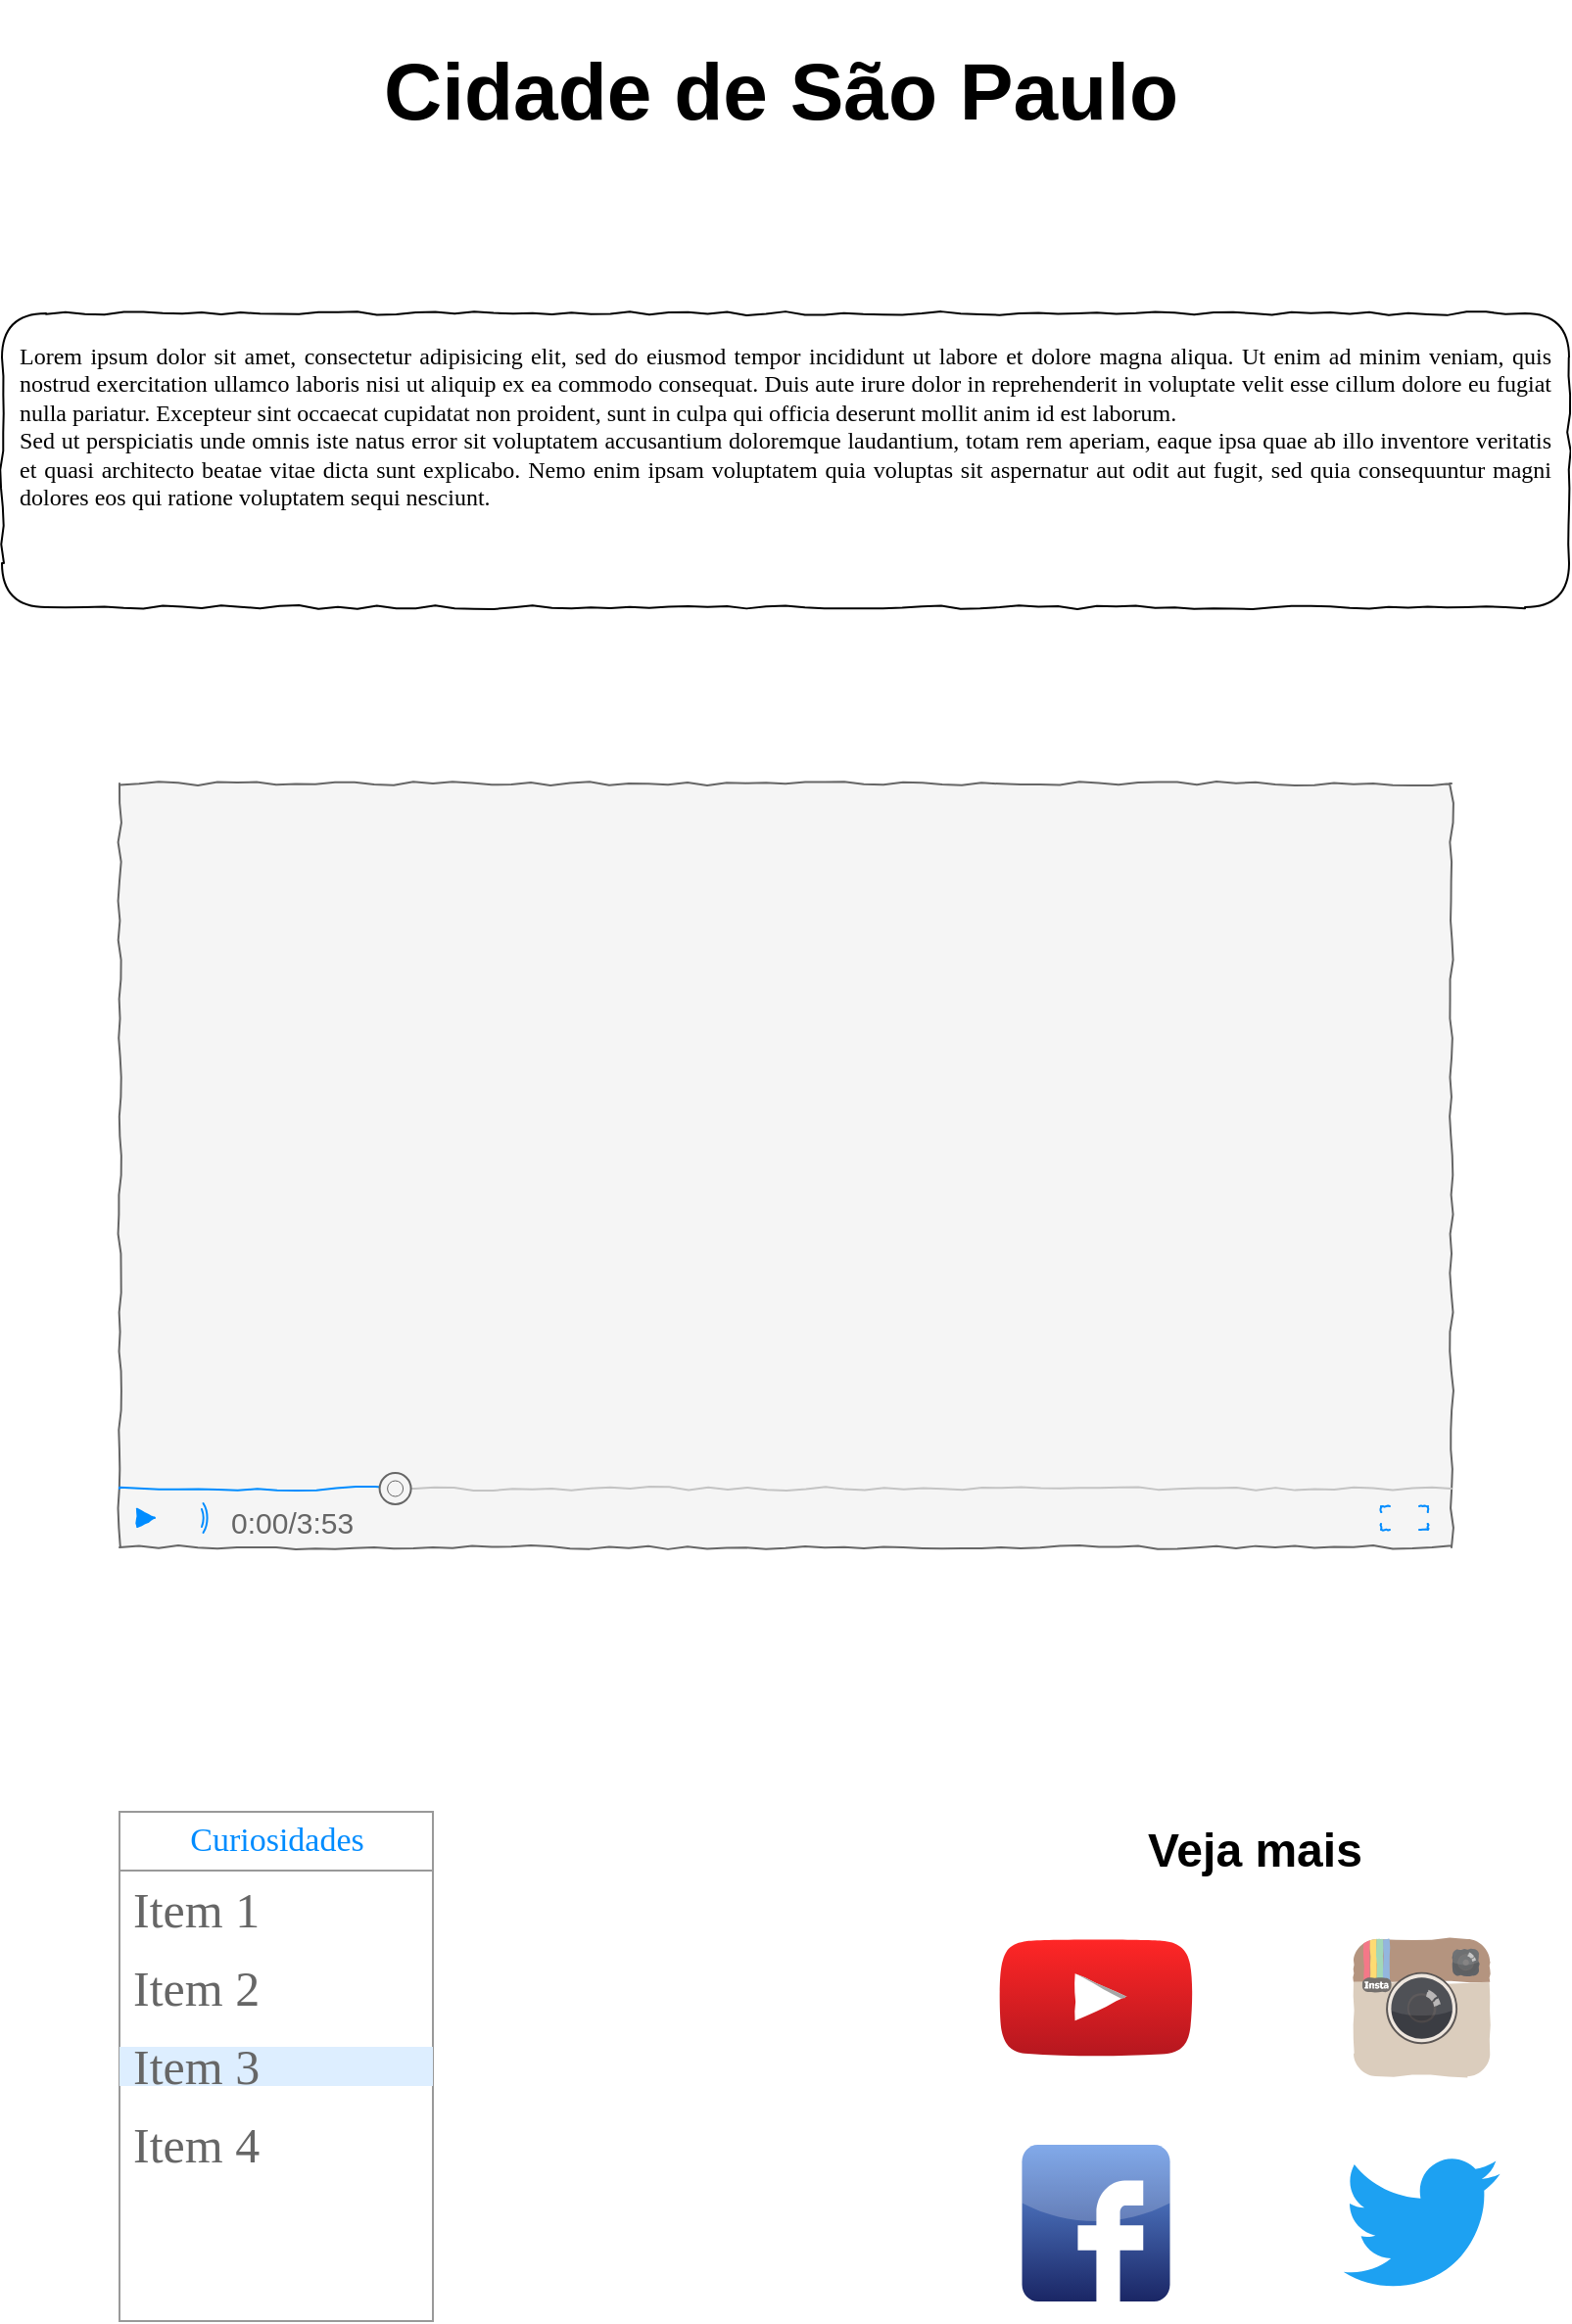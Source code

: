 <mxfile version="15.7.3" type="device"><diagram name="Page-1" id="03018318-947c-dd8e-b7a3-06fadd420f32"><mxGraphModel dx="898" dy="567" grid="1" gridSize="10" guides="1" tooltips="1" connect="1" arrows="1" fold="1" page="1" pageScale="1" pageWidth="1100" pageHeight="850" background="none" math="0" shadow="0"><root><mxCell id="0"/><mxCell id="1" parent="0"/><mxCell id="677b7b8949515195-15" value="&lt;div style=&quot;text-align: justify&quot;&gt;&lt;span&gt;Lorem ipsum dolor sit amet, consectetur adipisicing elit, sed do eiusmod tempor incididunt ut labore et dolore magna aliqua. Ut enim ad minim veniam, quis nostrud exercitation ullamco laboris nisi ut aliquip ex ea commodo consequat. Duis aute irure dolor in reprehenderit in voluptate velit esse cillum dolore eu fugiat nulla pariatur. Excepteur sint occaecat cupidatat non proident, sunt in culpa qui officia deserunt mollit anim id est laborum.&lt;/span&gt;&lt;/div&gt;&lt;div style=&quot;text-align: justify&quot;&gt;&lt;span&gt;Sed ut perspiciatis unde omnis iste natus error sit voluptatem accusantium doloremque laudantium, totam rem aperiam, eaque ipsa quae ab illo inventore veritatis et quasi architecto beatae vitae dicta sunt explicabo. Nemo enim ipsam voluptatem quia voluptas sit aspernatur aut odit aut fugit, sed quia consequuntur magni dolores eos qui ratione voluptatem sequi nesciunt.&amp;nbsp;&lt;/span&gt;&lt;/div&gt;" style="whiteSpace=wrap;html=1;shadow=0;labelBackgroundColor=none;strokeWidth=1;fillColor=none;fontFamily=Verdana;fontSize=12;align=center;verticalAlign=top;spacing=10;comic=1;rounded=1;" parent="1" vertex="1"><mxGeometry x="150" y="250" width="800" height="150" as="geometry"/></mxCell><mxCell id="g1vMsovinm9q1x28MdJj-1" value="&lt;h1 id=&quot;titulo&quot;&gt;&lt;font style=&quot;font-size: 41px&quot;&gt;Cidade de São Paulo&lt;/font&gt;&lt;/h1&gt;" style="text;whiteSpace=wrap;html=1;rounded=1;" vertex="1" parent="1"><mxGeometry x="343" y="90" width="415" height="90" as="geometry"/></mxCell><mxCell id="g1vMsovinm9q1x28MdJj-3" value="" style="verticalLabelPosition=bottom;shadow=0;dashed=0;align=center;html=1;verticalAlign=top;strokeWidth=1;shape=mxgraph.mockup.containers.videoPlayer;strokeColor=#666666;strokeColor2=#008cff;strokeColor3=#c4c4c4;textColor=#666666;fillColor2=#008cff;barHeight=30;barPos=20;comic=1;fontFamily=Verdana;fontSize=14;fillColor=#f5f5f5;gradientColor=#CFCFCF;rounded=1;" vertex="1" parent="1"><mxGeometry x="210" y="490" width="680" height="390" as="geometry"/></mxCell><mxCell id="g1vMsovinm9q1x28MdJj-9" value="" style="strokeWidth=1;shadow=0;dashed=0;align=center;html=1;shape=mxgraph.mockup.forms.rrect;rSize=0;strokeColor=#999999;fillColor=#ffffff;comic=1;fontFamily=Verdana;fontSize=14;rounded=1;" vertex="1" parent="1"><mxGeometry x="210" y="1015" width="160" height="260" as="geometry"/></mxCell><mxCell id="g1vMsovinm9q1x28MdJj-10" value="Curiosidades" style="strokeWidth=1;shadow=0;dashed=0;align=center;html=1;shape=mxgraph.mockup.forms.rrect;rSize=0;strokeColor=#999999;fontColor=#008cff;fontSize=17;fillColor=#ffffff;resizeWidth=1;comic=1;fontFamily=Verdana;rounded=1;" vertex="1" parent="g1vMsovinm9q1x28MdJj-9"><mxGeometry width="160" height="30" relative="1" as="geometry"/></mxCell><mxCell id="g1vMsovinm9q1x28MdJj-11" value="&lt;font style=&quot;font-size: 25px&quot;&gt;Item 1&lt;/font&gt;" style="strokeWidth=1;shadow=0;dashed=0;align=center;html=1;shape=mxgraph.mockup.forms.anchor;fontSize=17;fontColor=#666666;align=left;spacingLeft=5;resizeWidth=1;comic=1;fontFamily=Verdana;fillColor=#f5f5f5;gradientColor=#CFCFCF;rounded=1;" vertex="1" parent="g1vMsovinm9q1x28MdJj-9"><mxGeometry width="160" height="20" relative="1" as="geometry"><mxPoint y="40" as="offset"/></mxGeometry></mxCell><mxCell id="g1vMsovinm9q1x28MdJj-12" value="&lt;font style=&quot;font-size: 25px&quot;&gt;Item 2&lt;/font&gt;" style="strokeWidth=1;shadow=0;dashed=0;align=center;html=1;shape=mxgraph.mockup.forms.anchor;fontSize=17;fontColor=#666666;align=left;spacingLeft=5;resizeWidth=1;comic=1;fontFamily=Verdana;fillColor=#f5f5f5;gradientColor=#CFCFCF;rounded=1;" vertex="1" parent="g1vMsovinm9q1x28MdJj-9"><mxGeometry width="160" height="20" relative="1" as="geometry"><mxPoint y="80" as="offset"/></mxGeometry></mxCell><mxCell id="g1vMsovinm9q1x28MdJj-13" value="&lt;font style=&quot;font-size: 25px&quot;&gt;Item 3&lt;/font&gt;" style="strokeWidth=1;shadow=0;dashed=0;align=center;html=1;shape=mxgraph.mockup.forms.rrect;rSize=0;fontSize=17;fontColor=#666666;align=left;spacingLeft=5;fillColor=#ddeeff;strokeColor=none;resizeWidth=1;comic=1;fontFamily=Verdana;rounded=1;" vertex="1" parent="g1vMsovinm9q1x28MdJj-9"><mxGeometry width="160" height="20" relative="1" as="geometry"><mxPoint y="120" as="offset"/></mxGeometry></mxCell><mxCell id="g1vMsovinm9q1x28MdJj-14" value="&lt;font style=&quot;font-size: 25px&quot;&gt;Item 4&lt;/font&gt;" style="strokeWidth=1;shadow=0;dashed=0;align=center;html=1;shape=mxgraph.mockup.forms.anchor;fontSize=17;fontColor=#666666;align=left;spacingLeft=5;resizeWidth=1;comic=1;fontFamily=Verdana;fillColor=#f5f5f5;gradientColor=#CFCFCF;rounded=1;" vertex="1" parent="g1vMsovinm9q1x28MdJj-9"><mxGeometry width="160" height="20" relative="1" as="geometry"><mxPoint y="160" as="offset"/></mxGeometry></mxCell><mxCell id="g1vMsovinm9q1x28MdJj-15" value="" style="dashed=0;outlineConnect=0;html=1;align=center;labelPosition=center;verticalLabelPosition=bottom;verticalAlign=top;shape=mxgraph.weblogos.youtube_2;fillColor=#FF2626;gradientColor=#B5171F;shadow=0;comic=1;fontFamily=Verdana;fontSize=25;strokeColor=#666666;strokeWidth=1;rounded=1;" vertex="1" parent="1"><mxGeometry x="659" y="1080" width="99" height="60" as="geometry"/></mxCell><mxCell id="g1vMsovinm9q1x28MdJj-17" value="" style="dashed=0;outlineConnect=0;html=1;align=center;labelPosition=center;verticalLabelPosition=bottom;verticalAlign=top;shape=mxgraph.weblogos.instagram;shadow=0;comic=1;fontFamily=Verdana;fontSize=25;strokeWidth=1;connectable=1;allowArrows=1;gradientColor=#ffffff;rounded=1;" vertex="1" parent="1"><mxGeometry x="840" y="1080" width="69.63" height="70" as="geometry"/></mxCell><mxCell id="g1vMsovinm9q1x28MdJj-21" value="" style="dashed=0;outlineConnect=0;html=1;align=center;labelPosition=center;verticalLabelPosition=bottom;verticalAlign=top;shape=mxgraph.webicons.facebook;fillColor=#6294E4;gradientColor=#1A2665;rounded=1;" vertex="1" parent="1"><mxGeometry x="670.75" y="1185" width="75.5" height="80" as="geometry"/></mxCell><mxCell id="g1vMsovinm9q1x28MdJj-24" value="&lt;h1&gt;Veja mais&lt;/h1&gt;" style="text;html=1;strokeColor=none;fillColor=none;spacing=5;spacingTop=-20;whiteSpace=wrap;overflow=hidden;rounded=0;" vertex="1" parent="1"><mxGeometry x="730" y="1015" width="130.5" height="40" as="geometry"/></mxCell><mxCell id="g1vMsovinm9q1x28MdJj-25" value="" style="dashed=0;outlineConnect=0;html=1;align=center;labelPosition=center;verticalLabelPosition=bottom;verticalAlign=top;shape=mxgraph.weblogos.twitter;fillColor=#1DA1F2;strokeColor=none;rounded=1;" vertex="1" parent="1"><mxGeometry x="834.82" y="1190" width="80" height="70" as="geometry"/></mxCell></root></mxGraphModel></diagram></mxfile>